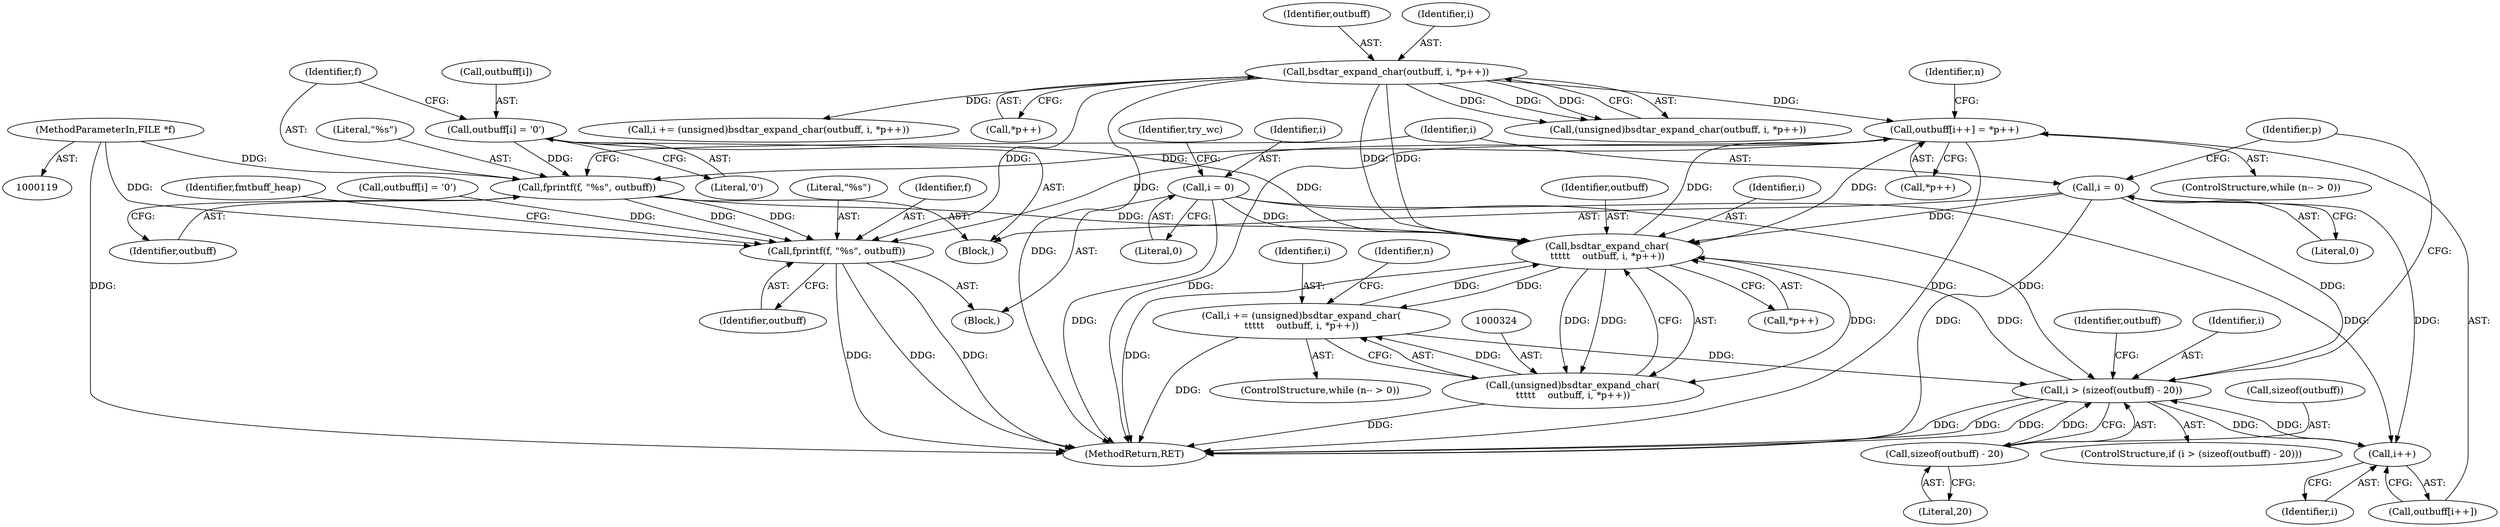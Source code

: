 digraph "0_libarchive_e37b620fe8f14535d737e89a4dcabaed4517bf1a@array" {
"1000306" [label="(Call,outbuff[i++] = *p++)"];
"1000325" [label="(Call,bsdtar_expand_char(\n\t\t\t\t\t    outbuff, i, *p++))"];
"1000259" [label="(Call,bsdtar_expand_char(outbuff, i, *p++))"];
"1000306" [label="(Call,outbuff[i++] = *p++)"];
"1000344" [label="(Call,fprintf(f, \"%s\", outbuff))"];
"1000120" [label="(MethodParameterIn,FILE *f)"];
"1000339" [label="(Call,outbuff[i] = '\0')"];
"1000348" [label="(Call,i = 0)"];
"1000332" [label="(Call,i > (sizeof(outbuff) - 20))"];
"1000309" [label="(Call,i++)"];
"1000271" [label="(Call,i = 0)"];
"1000321" [label="(Call,i += (unsigned)bsdtar_expand_char(\n\t\t\t\t\t    outbuff, i, *p++))"];
"1000323" [label="(Call,(unsigned)bsdtar_expand_char(\n\t\t\t\t\t    outbuff, i, *p++))"];
"1000334" [label="(Call,sizeof(outbuff) - 20)"];
"1000356" [label="(Call,fprintf(f, \"%s\", outbuff))"];
"1000327" [label="(Identifier,i)"];
"1000348" [label="(Call,i = 0)"];
"1000325" [label="(Call,bsdtar_expand_char(\n\t\t\t\t\t    outbuff, i, *p++))"];
"1000326" [label="(Identifier,outbuff)"];
"1000307" [label="(Call,outbuff[i++])"];
"1000321" [label="(Call,i += (unsigned)bsdtar_expand_char(\n\t\t\t\t\t    outbuff, i, *p++))"];
"1000349" [label="(Identifier,i)"];
"1000345" [label="(Identifier,f)"];
"1000316" [label="(ControlStructure,while (n-- > 0))"];
"1000122" [label="(Block,)"];
"1000311" [label="(Call,*p++)"];
"1000319" [label="(Identifier,n)"];
"1000362" [label="(MethodReturn,RET)"];
"1000257" [label="(Call,(unsigned)bsdtar_expand_char(outbuff, i, *p++))"];
"1000334" [label="(Call,sizeof(outbuff) - 20)"];
"1000273" [label="(Literal,0)"];
"1000335" [label="(Call,sizeof(outbuff))"];
"1000331" [label="(ControlStructure,if (i > (sizeof(outbuff) - 20)))"];
"1000332" [label="(Call,i > (sizeof(outbuff) - 20))"];
"1000301" [label="(ControlStructure,while (n-- > 0))"];
"1000323" [label="(Call,(unsigned)bsdtar_expand_char(\n\t\t\t\t\t    outbuff, i, *p++))"];
"1000340" [label="(Call,outbuff[i])"];
"1000120" [label="(MethodParameterIn,FILE *f)"];
"1000359" [label="(Identifier,outbuff)"];
"1000271" [label="(Call,i = 0)"];
"1000337" [label="(Literal,20)"];
"1000309" [label="(Call,i++)"];
"1000346" [label="(Literal,\"%s\")"];
"1000341" [label="(Identifier,outbuff)"];
"1000344" [label="(Call,fprintf(f, \"%s\", outbuff))"];
"1000304" [label="(Identifier,n)"];
"1000255" [label="(Call,i += (unsigned)bsdtar_expand_char(outbuff, i, *p++))"];
"1000322" [label="(Identifier,i)"];
"1000275" [label="(Identifier,try_wc)"];
"1000347" [label="(Identifier,outbuff)"];
"1000350" [label="(Literal,0)"];
"1000338" [label="(Block,)"];
"1000272" [label="(Identifier,i)"];
"1000358" [label="(Literal,\"%s\")"];
"1000306" [label="(Call,outbuff[i++] = *p++)"];
"1000343" [label="(Literal,'\0')"];
"1000280" [label="(Identifier,p)"];
"1000260" [label="(Identifier,outbuff)"];
"1000261" [label="(Identifier,i)"];
"1000357" [label="(Identifier,f)"];
"1000333" [label="(Identifier,i)"];
"1000361" [label="(Identifier,fmtbuff_heap)"];
"1000356" [label="(Call,fprintf(f, \"%s\", outbuff))"];
"1000339" [label="(Call,outbuff[i] = '\0')"];
"1000259" [label="(Call,bsdtar_expand_char(outbuff, i, *p++))"];
"1000328" [label="(Call,*p++)"];
"1000262" [label="(Call,*p++)"];
"1000310" [label="(Identifier,i)"];
"1000351" [label="(Call,outbuff[i] = '\0')"];
"1000306" -> "1000301"  [label="AST: "];
"1000306" -> "1000311"  [label="CFG: "];
"1000307" -> "1000306"  [label="AST: "];
"1000311" -> "1000306"  [label="AST: "];
"1000304" -> "1000306"  [label="CFG: "];
"1000306" -> "1000362"  [label="DDG: "];
"1000306" -> "1000362"  [label="DDG: "];
"1000325" -> "1000306"  [label="DDG: "];
"1000259" -> "1000306"  [label="DDG: "];
"1000306" -> "1000325"  [label="DDG: "];
"1000306" -> "1000344"  [label="DDG: "];
"1000306" -> "1000356"  [label="DDG: "];
"1000325" -> "1000323"  [label="AST: "];
"1000325" -> "1000328"  [label="CFG: "];
"1000326" -> "1000325"  [label="AST: "];
"1000327" -> "1000325"  [label="AST: "];
"1000328" -> "1000325"  [label="AST: "];
"1000323" -> "1000325"  [label="CFG: "];
"1000325" -> "1000362"  [label="DDG: "];
"1000325" -> "1000321"  [label="DDG: "];
"1000325" -> "1000323"  [label="DDG: "];
"1000325" -> "1000323"  [label="DDG: "];
"1000325" -> "1000323"  [label="DDG: "];
"1000259" -> "1000325"  [label="DDG: "];
"1000259" -> "1000325"  [label="DDG: "];
"1000344" -> "1000325"  [label="DDG: "];
"1000339" -> "1000325"  [label="DDG: "];
"1000348" -> "1000325"  [label="DDG: "];
"1000332" -> "1000325"  [label="DDG: "];
"1000321" -> "1000325"  [label="DDG: "];
"1000271" -> "1000325"  [label="DDG: "];
"1000259" -> "1000257"  [label="AST: "];
"1000259" -> "1000262"  [label="CFG: "];
"1000260" -> "1000259"  [label="AST: "];
"1000261" -> "1000259"  [label="AST: "];
"1000262" -> "1000259"  [label="AST: "];
"1000257" -> "1000259"  [label="CFG: "];
"1000259" -> "1000362"  [label="DDG: "];
"1000259" -> "1000255"  [label="DDG: "];
"1000259" -> "1000257"  [label="DDG: "];
"1000259" -> "1000257"  [label="DDG: "];
"1000259" -> "1000257"  [label="DDG: "];
"1000259" -> "1000356"  [label="DDG: "];
"1000344" -> "1000338"  [label="AST: "];
"1000344" -> "1000347"  [label="CFG: "];
"1000345" -> "1000344"  [label="AST: "];
"1000346" -> "1000344"  [label="AST: "];
"1000347" -> "1000344"  [label="AST: "];
"1000349" -> "1000344"  [label="CFG: "];
"1000120" -> "1000344"  [label="DDG: "];
"1000339" -> "1000344"  [label="DDG: "];
"1000344" -> "1000356"  [label="DDG: "];
"1000344" -> "1000356"  [label="DDG: "];
"1000120" -> "1000119"  [label="AST: "];
"1000120" -> "1000362"  [label="DDG: "];
"1000120" -> "1000356"  [label="DDG: "];
"1000339" -> "1000338"  [label="AST: "];
"1000339" -> "1000343"  [label="CFG: "];
"1000340" -> "1000339"  [label="AST: "];
"1000343" -> "1000339"  [label="AST: "];
"1000345" -> "1000339"  [label="CFG: "];
"1000348" -> "1000338"  [label="AST: "];
"1000348" -> "1000350"  [label="CFG: "];
"1000349" -> "1000348"  [label="AST: "];
"1000350" -> "1000348"  [label="AST: "];
"1000280" -> "1000348"  [label="CFG: "];
"1000348" -> "1000362"  [label="DDG: "];
"1000348" -> "1000309"  [label="DDG: "];
"1000348" -> "1000332"  [label="DDG: "];
"1000332" -> "1000331"  [label="AST: "];
"1000332" -> "1000334"  [label="CFG: "];
"1000333" -> "1000332"  [label="AST: "];
"1000334" -> "1000332"  [label="AST: "];
"1000280" -> "1000332"  [label="CFG: "];
"1000341" -> "1000332"  [label="CFG: "];
"1000332" -> "1000362"  [label="DDG: "];
"1000332" -> "1000362"  [label="DDG: "];
"1000332" -> "1000362"  [label="DDG: "];
"1000332" -> "1000309"  [label="DDG: "];
"1000309" -> "1000332"  [label="DDG: "];
"1000321" -> "1000332"  [label="DDG: "];
"1000271" -> "1000332"  [label="DDG: "];
"1000334" -> "1000332"  [label="DDG: "];
"1000309" -> "1000307"  [label="AST: "];
"1000309" -> "1000310"  [label="CFG: "];
"1000310" -> "1000309"  [label="AST: "];
"1000307" -> "1000309"  [label="CFG: "];
"1000271" -> "1000309"  [label="DDG: "];
"1000271" -> "1000122"  [label="AST: "];
"1000271" -> "1000273"  [label="CFG: "];
"1000272" -> "1000271"  [label="AST: "];
"1000273" -> "1000271"  [label="AST: "];
"1000275" -> "1000271"  [label="CFG: "];
"1000271" -> "1000362"  [label="DDG: "];
"1000321" -> "1000316"  [label="AST: "];
"1000321" -> "1000323"  [label="CFG: "];
"1000322" -> "1000321"  [label="AST: "];
"1000323" -> "1000321"  [label="AST: "];
"1000319" -> "1000321"  [label="CFG: "];
"1000321" -> "1000362"  [label="DDG: "];
"1000323" -> "1000321"  [label="DDG: "];
"1000324" -> "1000323"  [label="AST: "];
"1000323" -> "1000362"  [label="DDG: "];
"1000334" -> "1000337"  [label="CFG: "];
"1000335" -> "1000334"  [label="AST: "];
"1000337" -> "1000334"  [label="AST: "];
"1000356" -> "1000122"  [label="AST: "];
"1000356" -> "1000359"  [label="CFG: "];
"1000357" -> "1000356"  [label="AST: "];
"1000358" -> "1000356"  [label="AST: "];
"1000359" -> "1000356"  [label="AST: "];
"1000361" -> "1000356"  [label="CFG: "];
"1000356" -> "1000362"  [label="DDG: "];
"1000356" -> "1000362"  [label="DDG: "];
"1000356" -> "1000362"  [label="DDG: "];
"1000351" -> "1000356"  [label="DDG: "];
}
